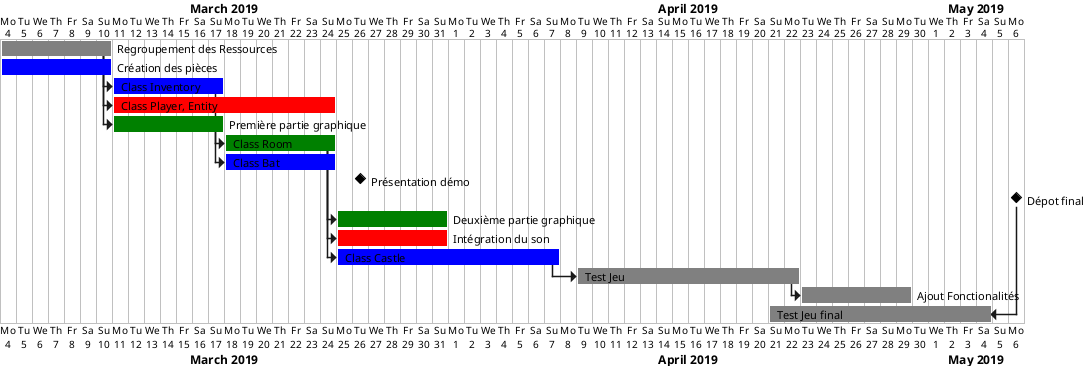 @startgantt
project starts the 2019/03/04

[ Regroupement des Ressources ] lasts 7 days
[ Regroupement des Ressources ] is colored in Grey
[ Création des pièces ] lasts 7 days
[ Création des pièces ] is colored in Blue
[ Class Inventory ] lasts 7 days
[ Class Inventory ] is colored in Blue
[ Regroupement des Ressources ] -> [ Class Inventory ]
[ Class Player, Entity ] lasts 14 days
[ Class Player, Entity ] is colored in Red
[ Regroupement des Ressources ] -> [ Class Player, Entity ]
[ Première partie graphique ] lasts 7 days
[ Première partie graphique ] is colored in Green
[ Regroupement des Ressources ] -> [ Première partie graphique ]
[ Class Room ] lasts 7 days
[ Class Room ] is colored in Green
[ Première partie graphique ] -> [ Class Room ]
[ Class Bat ] lasts 7 days
[ Class Bat ] is colored in Blue
[ Class Inventory ] -> [ Class Bat ]

[ Présentation démo ] happens the 2019/03/26
[ Dépot final ] happens the 2019/05/06

[ Deuxième partie graphique ] lasts 7 days
[ Deuxième partie graphique ] is colored in Green
[ Class Room ] -> [ Deuxième partie graphique ]
[ Intégration du son ] lasts 7 days
[ Intégration du son ] is colored in Red
[ Class Room ] -> [ Intégration du son ]
[ Class Castle ] lasts 14 days
[ Class Castle ] is colored in Blue
[ Class Room ] -> [ Class Castle ]

[ Test Jeu ] lasts 14 days
[ Test Jeu ] is colored in Grey
[ Test Jeu ] starts 1 day after [ Class Castle ]'s end
[ Ajout Fonctionalités ] lasts  7 days
[ Ajout Fonctionalités ] is colored in Grey
[ Test Jeu ] -> [ Ajout Fonctionalités ]
[ Test Jeu final ] lasts 14 days and ends 1 day before [ Dépot final ]'s start
[ Test Jeu final ] is colored in Grey
@endgantt